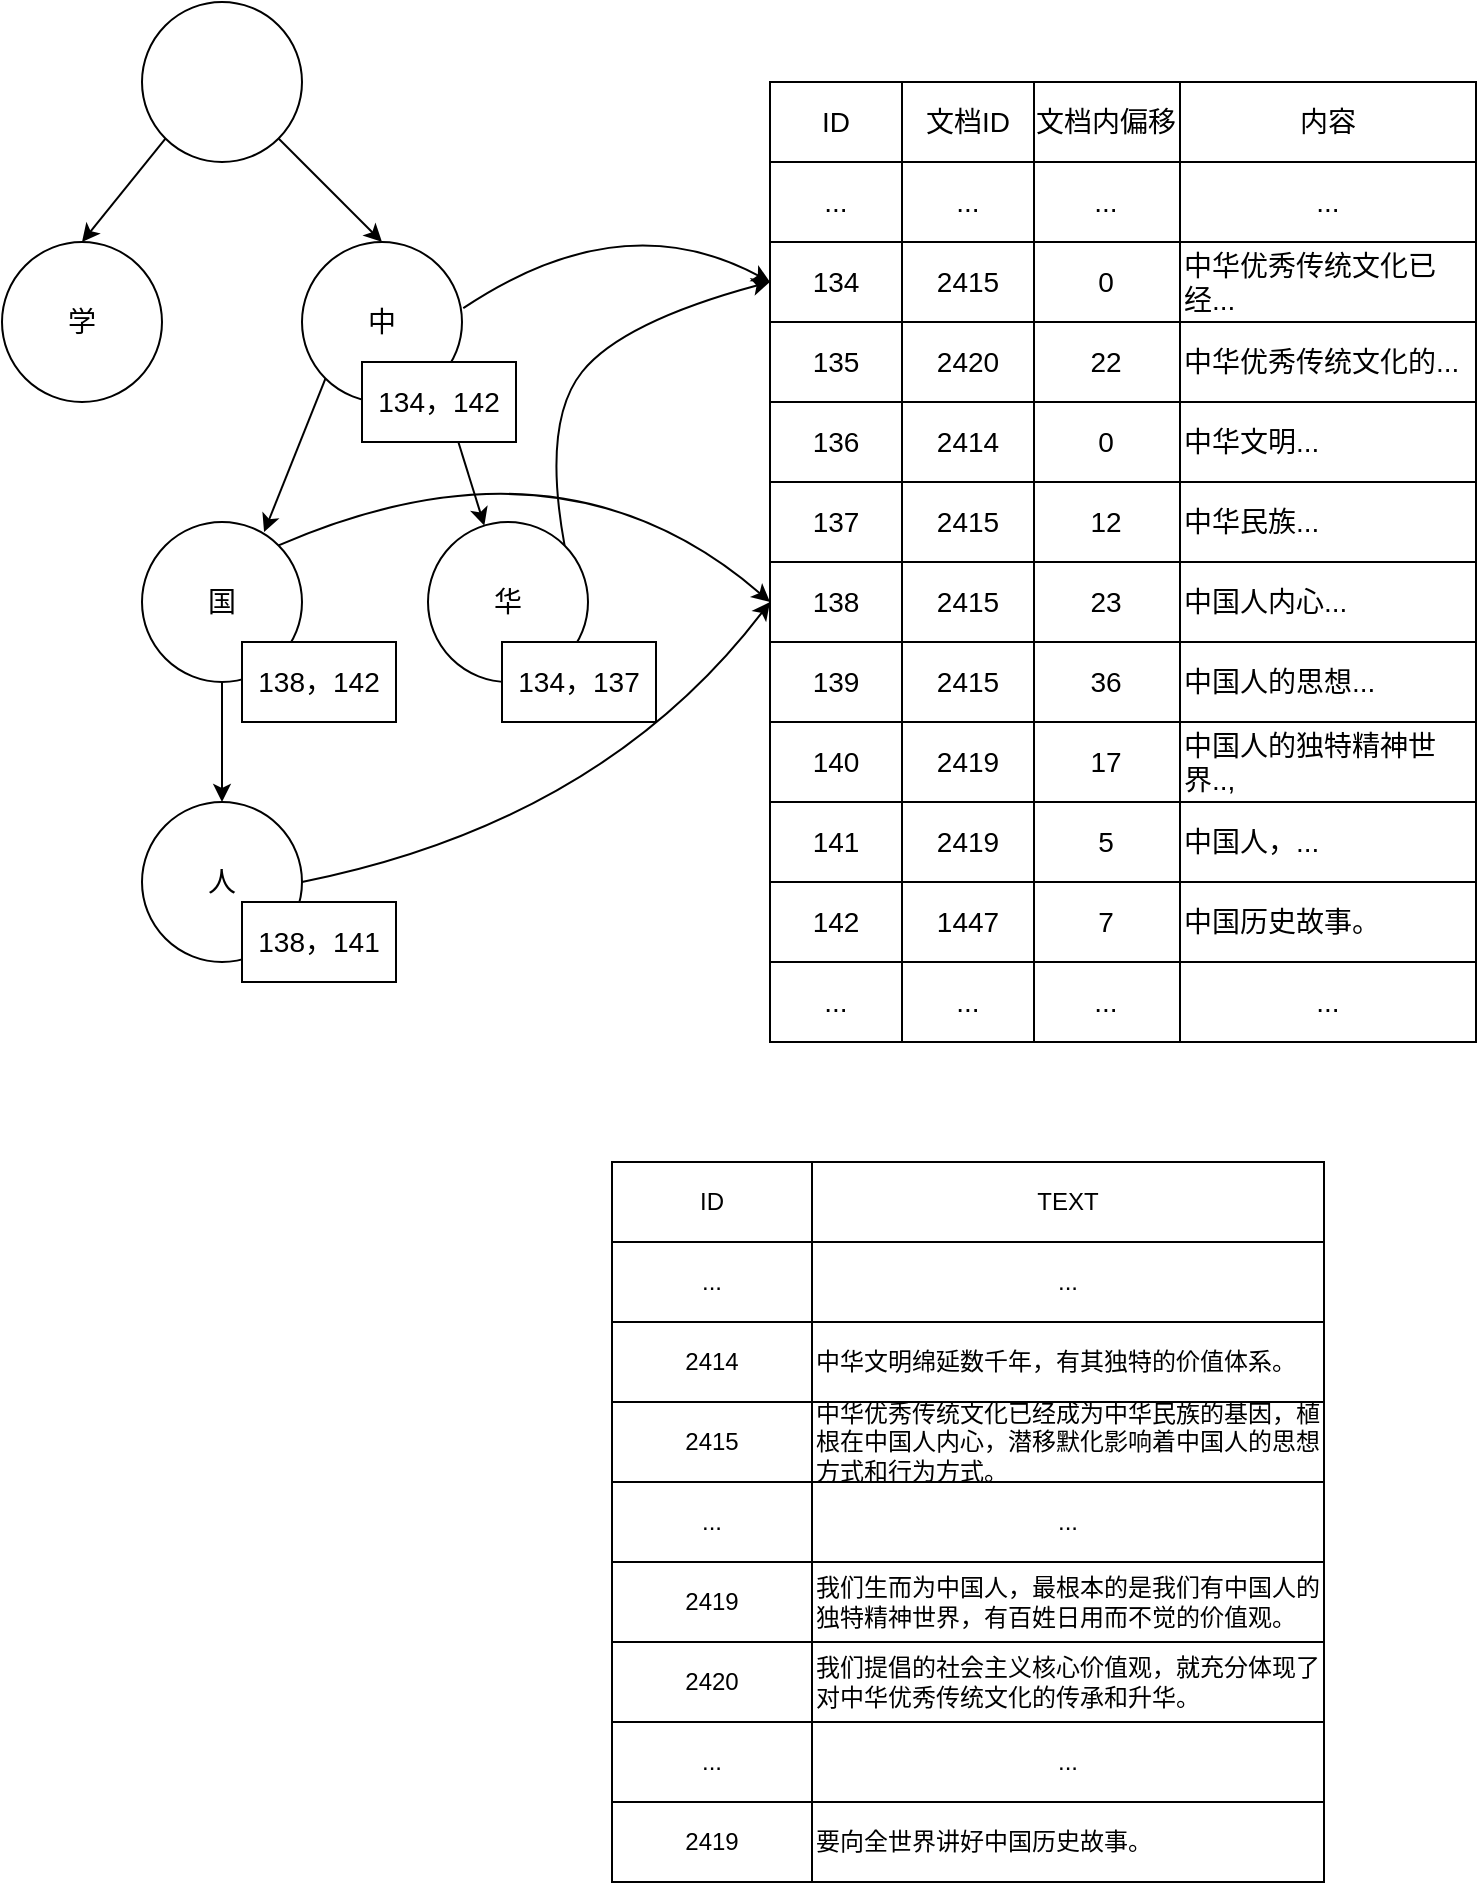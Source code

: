 <mxfile version="22.1.11" type="device">
  <diagram id="kgpKYQtTHZ0yAKxKKP6v" name="Page-1">
    <mxGraphModel dx="1004" dy="744" grid="1" gridSize="10" guides="1" tooltips="1" connect="1" arrows="1" fold="1" page="1" pageScale="1" pageWidth="850" pageHeight="1100" math="0" shadow="0">
      <root>
        <mxCell id="0" />
        <mxCell id="1" parent="0" />
        <mxCell id="dLxeThP5IGCeZcF5y2Jn-1" value="ID" style="whiteSpace=wrap;html=1;align=center;fontSize=14;" parent="1" vertex="1">
          <mxGeometry x="434" y="80" width="66" height="40" as="geometry" />
        </mxCell>
        <mxCell id="dLxeThP5IGCeZcF5y2Jn-17" value="" style="ellipse;whiteSpace=wrap;html=1;aspect=fixed;fontSize=14;" parent="1" vertex="1">
          <mxGeometry x="120" y="40" width="80" height="80" as="geometry" />
        </mxCell>
        <mxCell id="dLxeThP5IGCeZcF5y2Jn-18" value="学" style="ellipse;whiteSpace=wrap;html=1;aspect=fixed;fontSize=14;" parent="1" vertex="1">
          <mxGeometry x="50" y="160" width="80" height="80" as="geometry" />
        </mxCell>
        <mxCell id="dLxeThP5IGCeZcF5y2Jn-19" value="中" style="ellipse;whiteSpace=wrap;html=1;aspect=fixed;fontSize=14;" parent="1" vertex="1">
          <mxGeometry x="200" y="160" width="80" height="80" as="geometry" />
        </mxCell>
        <mxCell id="dLxeThP5IGCeZcF5y2Jn-21" value="国" style="ellipse;whiteSpace=wrap;html=1;aspect=fixed;fontSize=14;" parent="1" vertex="1">
          <mxGeometry x="120" y="300" width="80" height="80" as="geometry" />
        </mxCell>
        <mxCell id="dLxeThP5IGCeZcF5y2Jn-22" value="人" style="ellipse;whiteSpace=wrap;html=1;aspect=fixed;fontSize=14;" parent="1" vertex="1">
          <mxGeometry x="120" y="440" width="80" height="80" as="geometry" />
        </mxCell>
        <mxCell id="dLxeThP5IGCeZcF5y2Jn-24" value="134" style="rounded=0;whiteSpace=wrap;html=1;fontSize=14;" parent="1" vertex="1">
          <mxGeometry x="434" y="160" width="66" height="40" as="geometry" />
        </mxCell>
        <mxCell id="dLxeThP5IGCeZcF5y2Jn-25" value="135" style="rounded=0;whiteSpace=wrap;html=1;fontSize=14;" parent="1" vertex="1">
          <mxGeometry x="434" y="200" width="66" height="40" as="geometry" />
        </mxCell>
        <mxCell id="dLxeThP5IGCeZcF5y2Jn-33" value="" style="curved=1;endArrow=classic;html=1;rounded=0;exitX=1.008;exitY=0.413;exitDx=0;exitDy=0;exitPerimeter=0;entryX=0;entryY=0.5;entryDx=0;entryDy=0;fontSize=14;" parent="1" source="dLxeThP5IGCeZcF5y2Jn-19" target="dLxeThP5IGCeZcF5y2Jn-24" edge="1">
          <mxGeometry width="50" height="50" relative="1" as="geometry">
            <mxPoint x="380" y="270" as="sourcePoint" />
            <mxPoint x="430" y="220" as="targetPoint" />
            <Array as="points">
              <mxPoint x="360" y="140" />
            </Array>
          </mxGeometry>
        </mxCell>
        <mxCell id="dLxeThP5IGCeZcF5y2Jn-34" value="136" style="rounded=0;whiteSpace=wrap;html=1;fontSize=14;" parent="1" vertex="1">
          <mxGeometry x="434" y="240" width="66" height="40" as="geometry" />
        </mxCell>
        <mxCell id="dLxeThP5IGCeZcF5y2Jn-35" value="" style="curved=1;endArrow=classic;html=1;rounded=0;exitX=1;exitY=0;exitDx=0;exitDy=0;entryX=0;entryY=0.5;entryDx=0;entryDy=0;fontSize=14;" parent="1" source="dLxeThP5IGCeZcF5y2Jn-21" target="dLxeThP5IGCeZcF5y2Jn-39" edge="1">
          <mxGeometry width="50" height="50" relative="1" as="geometry">
            <mxPoint x="360" y="320" as="sourcePoint" />
            <mxPoint x="410" y="270" as="targetPoint" />
            <Array as="points">
              <mxPoint x="330" y="250" />
            </Array>
          </mxGeometry>
        </mxCell>
        <mxCell id="dLxeThP5IGCeZcF5y2Jn-36" value="" style="endArrow=classic;html=1;rounded=0;exitX=1;exitY=1;exitDx=0;exitDy=0;entryX=0.5;entryY=0;entryDx=0;entryDy=0;fontSize=14;" parent="1" source="dLxeThP5IGCeZcF5y2Jn-17" target="dLxeThP5IGCeZcF5y2Jn-19" edge="1">
          <mxGeometry width="50" height="50" relative="1" as="geometry">
            <mxPoint x="-10" y="250" as="sourcePoint" />
            <mxPoint x="40" y="200" as="targetPoint" />
          </mxGeometry>
        </mxCell>
        <mxCell id="dLxeThP5IGCeZcF5y2Jn-37" value="" style="curved=1;endArrow=classic;html=1;rounded=0;exitX=1;exitY=0;exitDx=0;exitDy=0;entryX=0;entryY=0.5;entryDx=0;entryDy=0;fontSize=14;" parent="1" source="dLxeThP5IGCeZcF5y2Jn-23" target="dLxeThP5IGCeZcF5y2Jn-24" edge="1">
          <mxGeometry width="50" height="50" relative="1" as="geometry">
            <mxPoint x="288" y="342" as="sourcePoint" />
            <mxPoint x="400" y="300" as="targetPoint" />
            <Array as="points">
              <mxPoint x="320" y="250" />
              <mxPoint x="360" y="200" />
            </Array>
          </mxGeometry>
        </mxCell>
        <mxCell id="dLxeThP5IGCeZcF5y2Jn-38" value="137" style="rounded=0;whiteSpace=wrap;html=1;fontSize=14;" parent="1" vertex="1">
          <mxGeometry x="434" y="280" width="66" height="40" as="geometry" />
        </mxCell>
        <mxCell id="dLxeThP5IGCeZcF5y2Jn-39" value="138" style="rounded=0;whiteSpace=wrap;html=1;fontSize=14;" parent="1" vertex="1">
          <mxGeometry x="434" y="320" width="66" height="40" as="geometry" />
        </mxCell>
        <mxCell id="dLxeThP5IGCeZcF5y2Jn-40" value="" style="endArrow=classic;html=1;rounded=0;exitX=0;exitY=1;exitDx=0;exitDy=0;entryX=0.763;entryY=0.063;entryDx=0;entryDy=0;entryPerimeter=0;fontSize=14;" parent="1" source="dLxeThP5IGCeZcF5y2Jn-19" target="dLxeThP5IGCeZcF5y2Jn-21" edge="1">
          <mxGeometry width="50" height="50" relative="1" as="geometry">
            <mxPoint x="190" y="190" as="sourcePoint" />
            <mxPoint x="232" y="232" as="targetPoint" />
          </mxGeometry>
        </mxCell>
        <mxCell id="dLxeThP5IGCeZcF5y2Jn-41" value="" style="endArrow=classic;html=1;rounded=0;exitX=1;exitY=1;exitDx=0;exitDy=0;fontSize=14;" parent="1" source="dLxeThP5IGCeZcF5y2Jn-19" target="dLxeThP5IGCeZcF5y2Jn-23" edge="1">
          <mxGeometry width="50" height="50" relative="1" as="geometry">
            <mxPoint x="260" y="300" as="sourcePoint" />
            <mxPoint x="260" y="330" as="targetPoint" />
          </mxGeometry>
        </mxCell>
        <mxCell id="dLxeThP5IGCeZcF5y2Jn-42" value="" style="endArrow=classic;html=1;rounded=0;exitX=0.5;exitY=1;exitDx=0;exitDy=0;entryX=0.5;entryY=0;entryDx=0;entryDy=0;fontSize=14;" parent="1" source="dLxeThP5IGCeZcF5y2Jn-21" target="dLxeThP5IGCeZcF5y2Jn-22" edge="1">
          <mxGeometry width="50" height="50" relative="1" as="geometry">
            <mxPoint x="110" y="550" as="sourcePoint" />
            <mxPoint x="160" y="500" as="targetPoint" />
          </mxGeometry>
        </mxCell>
        <mxCell id="dLxeThP5IGCeZcF5y2Jn-43" value="" style="endArrow=classic;html=1;rounded=0;exitX=0;exitY=1;exitDx=0;exitDy=0;entryX=0.5;entryY=0;entryDx=0;entryDy=0;fontSize=14;" parent="1" source="dLxeThP5IGCeZcF5y2Jn-17" target="dLxeThP5IGCeZcF5y2Jn-18" edge="1">
          <mxGeometry width="50" height="50" relative="1" as="geometry">
            <mxPoint x="190" y="190" as="sourcePoint" />
            <mxPoint x="232" y="232" as="targetPoint" />
          </mxGeometry>
        </mxCell>
        <mxCell id="dLxeThP5IGCeZcF5y2Jn-23" value="华" style="ellipse;whiteSpace=wrap;html=1;aspect=fixed;fontSize=14;" parent="1" vertex="1">
          <mxGeometry x="263" y="300" width="80" height="80" as="geometry" />
        </mxCell>
        <mxCell id="dLxeThP5IGCeZcF5y2Jn-51" value="2414" style="rounded=0;whiteSpace=wrap;html=1;" parent="1" vertex="1">
          <mxGeometry x="355" y="700" width="100" height="40" as="geometry" />
        </mxCell>
        <mxCell id="dLxeThP5IGCeZcF5y2Jn-53" value="2415" style="rounded=0;whiteSpace=wrap;html=1;" parent="1" vertex="1">
          <mxGeometry x="355" y="740" width="100" height="40" as="geometry" />
        </mxCell>
        <mxCell id="dLxeThP5IGCeZcF5y2Jn-54" value="..." style="rounded=0;whiteSpace=wrap;html=1;" parent="1" vertex="1">
          <mxGeometry x="355" y="780" width="100" height="40" as="geometry" />
        </mxCell>
        <mxCell id="dLxeThP5IGCeZcF5y2Jn-55" value="2419" style="rounded=0;whiteSpace=wrap;html=1;" parent="1" vertex="1">
          <mxGeometry x="355" y="820" width="100" height="40" as="geometry" />
        </mxCell>
        <mxCell id="dLxeThP5IGCeZcF5y2Jn-56" value="..." style="rounded=0;whiteSpace=wrap;html=1;" parent="1" vertex="1">
          <mxGeometry x="355" y="660" width="100" height="40" as="geometry" />
        </mxCell>
        <mxCell id="dLxeThP5IGCeZcF5y2Jn-58" value="ID" style="rounded=0;whiteSpace=wrap;html=1;" parent="1" vertex="1">
          <mxGeometry x="355" y="620" width="100" height="40" as="geometry" />
        </mxCell>
        <mxCell id="dLxeThP5IGCeZcF5y2Jn-59" value="中华文明绵延数千年，有其独特的价值体系。" style="rounded=0;whiteSpace=wrap;html=1;align=left;" parent="1" vertex="1">
          <mxGeometry x="455" y="700" width="256" height="40" as="geometry" />
        </mxCell>
        <mxCell id="dLxeThP5IGCeZcF5y2Jn-61" value="中华优秀传统文化已经成为中华民族的基因，植根在中国人内心，潜移默化影响着中国人的思想方式和行为方式。" style="rounded=0;whiteSpace=wrap;html=1;align=left;" parent="1" vertex="1">
          <mxGeometry x="455" y="740" width="256" height="40" as="geometry" />
        </mxCell>
        <mxCell id="dLxeThP5IGCeZcF5y2Jn-62" value="..." style="rounded=0;whiteSpace=wrap;html=1;" parent="1" vertex="1">
          <mxGeometry x="455" y="780" width="256" height="40" as="geometry" />
        </mxCell>
        <mxCell id="dLxeThP5IGCeZcF5y2Jn-63" value="我们生而为中国人，最根本的是我们有中国人的独特精神世界，有百姓日用而不觉的价值观。" style="rounded=0;whiteSpace=wrap;html=1;align=left;" parent="1" vertex="1">
          <mxGeometry x="455" y="820" width="256" height="40" as="geometry" />
        </mxCell>
        <mxCell id="dLxeThP5IGCeZcF5y2Jn-64" value="..." style="rounded=0;whiteSpace=wrap;html=1;" parent="1" vertex="1">
          <mxGeometry x="455" y="660" width="256" height="40" as="geometry" />
        </mxCell>
        <mxCell id="dLxeThP5IGCeZcF5y2Jn-65" value="TEXT" style="rounded=0;whiteSpace=wrap;html=1;" parent="1" vertex="1">
          <mxGeometry x="455" y="620" width="256" height="40" as="geometry" />
        </mxCell>
        <mxCell id="dLxeThP5IGCeZcF5y2Jn-66" value="2420" style="rounded=0;whiteSpace=wrap;html=1;" parent="1" vertex="1">
          <mxGeometry x="355" y="860" width="100" height="40" as="geometry" />
        </mxCell>
        <mxCell id="dLxeThP5IGCeZcF5y2Jn-67" value="我们提倡的社会主义核心价值观，就充分体现了对中华优秀传统文化的传承和升华。" style="rounded=0;whiteSpace=wrap;html=1;align=left;" parent="1" vertex="1">
          <mxGeometry x="455" y="860" width="256" height="40" as="geometry" />
        </mxCell>
        <mxCell id="dLxeThP5IGCeZcF5y2Jn-68" value="..." style="rounded=0;whiteSpace=wrap;html=1;" parent="1" vertex="1">
          <mxGeometry x="355" y="900" width="100" height="40" as="geometry" />
        </mxCell>
        <mxCell id="dLxeThP5IGCeZcF5y2Jn-69" value="2419" style="rounded=0;whiteSpace=wrap;html=1;" parent="1" vertex="1">
          <mxGeometry x="355" y="940" width="100" height="40" as="geometry" />
        </mxCell>
        <mxCell id="dLxeThP5IGCeZcF5y2Jn-70" value="..." style="rounded=0;whiteSpace=wrap;html=1;" parent="1" vertex="1">
          <mxGeometry x="455" y="900" width="256" height="40" as="geometry" />
        </mxCell>
        <mxCell id="dLxeThP5IGCeZcF5y2Jn-71" value="要向全世界讲好中国历史故事。" style="rounded=0;whiteSpace=wrap;html=1;align=left;" parent="1" vertex="1">
          <mxGeometry x="455" y="940" width="256" height="40" as="geometry" />
        </mxCell>
        <mxCell id="dLxeThP5IGCeZcF5y2Jn-74" value="文档内偏移" style="whiteSpace=wrap;html=1;align=center;fontSize=14;" parent="1" vertex="1">
          <mxGeometry x="565" y="80" width="74" height="40" as="geometry" />
        </mxCell>
        <mxCell id="dLxeThP5IGCeZcF5y2Jn-75" value="0" style="rounded=0;whiteSpace=wrap;html=1;fontSize=14;" parent="1" vertex="1">
          <mxGeometry x="565" y="160" width="74" height="40" as="geometry" />
        </mxCell>
        <mxCell id="dLxeThP5IGCeZcF5y2Jn-76" value="22" style="rounded=0;whiteSpace=wrap;html=1;fontSize=14;" parent="1" vertex="1">
          <mxGeometry x="565" y="200" width="74" height="40" as="geometry" />
        </mxCell>
        <mxCell id="dLxeThP5IGCeZcF5y2Jn-77" value="0" style="rounded=0;whiteSpace=wrap;html=1;fontSize=14;" parent="1" vertex="1">
          <mxGeometry x="565" y="240" width="74" height="40" as="geometry" />
        </mxCell>
        <mxCell id="dLxeThP5IGCeZcF5y2Jn-78" value="12" style="rounded=0;whiteSpace=wrap;html=1;fontSize=14;" parent="1" vertex="1">
          <mxGeometry x="565" y="280" width="74" height="40" as="geometry" />
        </mxCell>
        <mxCell id="dLxeThP5IGCeZcF5y2Jn-79" value="23" style="rounded=0;whiteSpace=wrap;html=1;fontSize=14;" parent="1" vertex="1">
          <mxGeometry x="565" y="320" width="74" height="40" as="geometry" />
        </mxCell>
        <mxCell id="dLxeThP5IGCeZcF5y2Jn-80" value="139" style="rounded=0;whiteSpace=wrap;html=1;fontSize=14;" parent="1" vertex="1">
          <mxGeometry x="434" y="360" width="66" height="40" as="geometry" />
        </mxCell>
        <mxCell id="dLxeThP5IGCeZcF5y2Jn-81" value="36" style="rounded=0;whiteSpace=wrap;html=1;fontSize=14;" parent="1" vertex="1">
          <mxGeometry x="565" y="360" width="74" height="40" as="geometry" />
        </mxCell>
        <mxCell id="dLxeThP5IGCeZcF5y2Jn-82" value="140" style="rounded=0;whiteSpace=wrap;html=1;fontSize=14;" parent="1" vertex="1">
          <mxGeometry x="434" y="400" width="66" height="40" as="geometry" />
        </mxCell>
        <mxCell id="dLxeThP5IGCeZcF5y2Jn-83" value="17" style="rounded=0;whiteSpace=wrap;html=1;fontSize=14;" parent="1" vertex="1">
          <mxGeometry x="565" y="400" width="74" height="40" as="geometry" />
        </mxCell>
        <mxCell id="dLxeThP5IGCeZcF5y2Jn-84" value="141" style="rounded=0;whiteSpace=wrap;html=1;fontSize=14;" parent="1" vertex="1">
          <mxGeometry x="434" y="440" width="66" height="40" as="geometry" />
        </mxCell>
        <mxCell id="dLxeThP5IGCeZcF5y2Jn-85" value="5" style="rounded=0;whiteSpace=wrap;html=1;fontSize=14;" parent="1" vertex="1">
          <mxGeometry x="565" y="440" width="74" height="40" as="geometry" />
        </mxCell>
        <mxCell id="dLxeThP5IGCeZcF5y2Jn-86" value="" style="curved=1;endArrow=classic;html=1;rounded=0;exitX=1;exitY=0.5;exitDx=0;exitDy=0;entryX=0;entryY=0.5;entryDx=0;entryDy=0;fontSize=14;" parent="1" source="dLxeThP5IGCeZcF5y2Jn-22" target="dLxeThP5IGCeZcF5y2Jn-39" edge="1">
          <mxGeometry width="50" height="50" relative="1" as="geometry">
            <mxPoint x="270" y="470" as="sourcePoint" />
            <mxPoint x="320" y="420" as="targetPoint" />
            <Array as="points">
              <mxPoint x="350" y="450" />
            </Array>
          </mxGeometry>
        </mxCell>
        <mxCell id="dLxeThP5IGCeZcF5y2Jn-87" value="内容" style="whiteSpace=wrap;html=1;align=center;fontSize=14;" parent="1" vertex="1">
          <mxGeometry x="639" y="80" width="148" height="40" as="geometry" />
        </mxCell>
        <mxCell id="dLxeThP5IGCeZcF5y2Jn-88" value="中华优秀传统文化已经..." style="rounded=0;whiteSpace=wrap;html=1;align=left;fontSize=14;" parent="1" vertex="1">
          <mxGeometry x="639" y="160" width="148" height="40" as="geometry" />
        </mxCell>
        <mxCell id="dLxeThP5IGCeZcF5y2Jn-89" value="中华优秀传统文化的..." style="rounded=0;whiteSpace=wrap;html=1;align=left;fontSize=14;" parent="1" vertex="1">
          <mxGeometry x="639" y="200" width="148" height="40" as="geometry" />
        </mxCell>
        <mxCell id="dLxeThP5IGCeZcF5y2Jn-90" value="中华文明..." style="rounded=0;whiteSpace=wrap;html=1;align=left;fontSize=14;" parent="1" vertex="1">
          <mxGeometry x="639" y="240" width="148" height="40" as="geometry" />
        </mxCell>
        <mxCell id="dLxeThP5IGCeZcF5y2Jn-91" value="中华民族..." style="rounded=0;whiteSpace=wrap;html=1;align=left;fontSize=14;" parent="1" vertex="1">
          <mxGeometry x="639" y="280" width="148" height="40" as="geometry" />
        </mxCell>
        <mxCell id="dLxeThP5IGCeZcF5y2Jn-92" value="中国人内心..." style="rounded=0;whiteSpace=wrap;html=1;align=left;fontSize=14;" parent="1" vertex="1">
          <mxGeometry x="639" y="320" width="148" height="40" as="geometry" />
        </mxCell>
        <mxCell id="dLxeThP5IGCeZcF5y2Jn-93" value="中国人的思想..." style="rounded=0;whiteSpace=wrap;html=1;align=left;fontSize=14;" parent="1" vertex="1">
          <mxGeometry x="639" y="360" width="148" height="40" as="geometry" />
        </mxCell>
        <mxCell id="dLxeThP5IGCeZcF5y2Jn-94" value="中国人的独特精神世界..," style="rounded=0;whiteSpace=wrap;html=1;align=left;fontSize=14;" parent="1" vertex="1">
          <mxGeometry x="639" y="400" width="148" height="40" as="geometry" />
        </mxCell>
        <mxCell id="dLxeThP5IGCeZcF5y2Jn-95" value="中国人，..." style="rounded=0;whiteSpace=wrap;html=1;align=left;fontSize=14;" parent="1" vertex="1">
          <mxGeometry x="639" y="440" width="148" height="40" as="geometry" />
        </mxCell>
        <mxCell id="dLxeThP5IGCeZcF5y2Jn-97" value="142" style="rounded=0;whiteSpace=wrap;html=1;fontSize=14;" parent="1" vertex="1">
          <mxGeometry x="434" y="480" width="66" height="40" as="geometry" />
        </mxCell>
        <mxCell id="dLxeThP5IGCeZcF5y2Jn-98" value="7" style="rounded=0;whiteSpace=wrap;html=1;fontSize=14;" parent="1" vertex="1">
          <mxGeometry x="565" y="480" width="74" height="40" as="geometry" />
        </mxCell>
        <mxCell id="dLxeThP5IGCeZcF5y2Jn-99" value="中国历史故事。" style="rounded=0;whiteSpace=wrap;html=1;align=left;fontSize=14;" parent="1" vertex="1">
          <mxGeometry x="639" y="480" width="148" height="40" as="geometry" />
        </mxCell>
        <mxCell id="Xe77bk4C7D_hDonBxxjW-1" value="文档ID" style="whiteSpace=wrap;html=1;align=center;fontSize=14;" parent="1" vertex="1">
          <mxGeometry x="500" y="80" width="66" height="40" as="geometry" />
        </mxCell>
        <mxCell id="Xe77bk4C7D_hDonBxxjW-2" value="2415" style="rounded=0;whiteSpace=wrap;html=1;fontSize=14;" parent="1" vertex="1">
          <mxGeometry x="500" y="160" width="66" height="40" as="geometry" />
        </mxCell>
        <mxCell id="Xe77bk4C7D_hDonBxxjW-3" value="2420" style="rounded=0;whiteSpace=wrap;html=1;fontSize=14;" parent="1" vertex="1">
          <mxGeometry x="500" y="200" width="66" height="40" as="geometry" />
        </mxCell>
        <mxCell id="Xe77bk4C7D_hDonBxxjW-4" value="2414" style="rounded=0;whiteSpace=wrap;html=1;fontSize=14;" parent="1" vertex="1">
          <mxGeometry x="500" y="240" width="66" height="40" as="geometry" />
        </mxCell>
        <mxCell id="Xe77bk4C7D_hDonBxxjW-5" value="2415" style="rounded=0;whiteSpace=wrap;html=1;fontSize=14;" parent="1" vertex="1">
          <mxGeometry x="500" y="280" width="66" height="40" as="geometry" />
        </mxCell>
        <mxCell id="Xe77bk4C7D_hDonBxxjW-6" value="2415" style="rounded=0;whiteSpace=wrap;html=1;fontSize=14;" parent="1" vertex="1">
          <mxGeometry x="500" y="320" width="66" height="40" as="geometry" />
        </mxCell>
        <mxCell id="Xe77bk4C7D_hDonBxxjW-7" value="2415" style="rounded=0;whiteSpace=wrap;html=1;fontSize=14;" parent="1" vertex="1">
          <mxGeometry x="500" y="360" width="66" height="40" as="geometry" />
        </mxCell>
        <mxCell id="Xe77bk4C7D_hDonBxxjW-8" value="2419" style="rounded=0;whiteSpace=wrap;html=1;fontSize=14;" parent="1" vertex="1">
          <mxGeometry x="500" y="400" width="66" height="40" as="geometry" />
        </mxCell>
        <mxCell id="Xe77bk4C7D_hDonBxxjW-9" value="2419" style="rounded=0;whiteSpace=wrap;html=1;fontSize=14;" parent="1" vertex="1">
          <mxGeometry x="500" y="440" width="66" height="40" as="geometry" />
        </mxCell>
        <mxCell id="Xe77bk4C7D_hDonBxxjW-10" value="1447" style="rounded=0;whiteSpace=wrap;html=1;fontSize=14;" parent="1" vertex="1">
          <mxGeometry x="500" y="480" width="66" height="40" as="geometry" />
        </mxCell>
        <mxCell id="Xe77bk4C7D_hDonBxxjW-11" value="134，142" style="rounded=0;whiteSpace=wrap;html=1;fontSize=14;" parent="1" vertex="1">
          <mxGeometry x="230" y="220" width="77" height="40" as="geometry" />
        </mxCell>
        <mxCell id="Xe77bk4C7D_hDonBxxjW-12" value="138，142" style="rounded=0;whiteSpace=wrap;html=1;fontSize=14;" parent="1" vertex="1">
          <mxGeometry x="170" y="360" width="77" height="40" as="geometry" />
        </mxCell>
        <mxCell id="Xe77bk4C7D_hDonBxxjW-13" value="138，141" style="rounded=0;whiteSpace=wrap;html=1;fontSize=14;" parent="1" vertex="1">
          <mxGeometry x="170" y="490" width="77" height="40" as="geometry" />
        </mxCell>
        <mxCell id="Xe77bk4C7D_hDonBxxjW-14" value="134，137" style="rounded=0;whiteSpace=wrap;html=1;fontSize=14;" parent="1" vertex="1">
          <mxGeometry x="300" y="360" width="77" height="40" as="geometry" />
        </mxCell>
        <mxCell id="8N_4IgcPzm4mtB6x7_Qe-1" value="..." style="whiteSpace=wrap;html=1;align=center;fontSize=14;" vertex="1" parent="1">
          <mxGeometry x="434" y="120" width="66" height="40" as="geometry" />
        </mxCell>
        <mxCell id="8N_4IgcPzm4mtB6x7_Qe-2" value="..." style="whiteSpace=wrap;html=1;align=center;fontSize=14;" vertex="1" parent="1">
          <mxGeometry x="565" y="120" width="74" height="40" as="geometry" />
        </mxCell>
        <mxCell id="8N_4IgcPzm4mtB6x7_Qe-3" value="..." style="whiteSpace=wrap;html=1;align=center;fontSize=14;" vertex="1" parent="1">
          <mxGeometry x="639" y="120" width="148" height="40" as="geometry" />
        </mxCell>
        <mxCell id="8N_4IgcPzm4mtB6x7_Qe-4" value="..." style="whiteSpace=wrap;html=1;align=center;fontSize=14;" vertex="1" parent="1">
          <mxGeometry x="500" y="120" width="66" height="40" as="geometry" />
        </mxCell>
        <mxCell id="8N_4IgcPzm4mtB6x7_Qe-5" value="..." style="whiteSpace=wrap;html=1;align=center;fontSize=14;" vertex="1" parent="1">
          <mxGeometry x="434" y="520" width="66" height="40" as="geometry" />
        </mxCell>
        <mxCell id="8N_4IgcPzm4mtB6x7_Qe-6" value="..." style="whiteSpace=wrap;html=1;align=center;fontSize=14;" vertex="1" parent="1">
          <mxGeometry x="565" y="520" width="74" height="40" as="geometry" />
        </mxCell>
        <mxCell id="8N_4IgcPzm4mtB6x7_Qe-7" value="..." style="whiteSpace=wrap;html=1;align=center;fontSize=14;" vertex="1" parent="1">
          <mxGeometry x="639" y="520" width="148" height="40" as="geometry" />
        </mxCell>
        <mxCell id="8N_4IgcPzm4mtB6x7_Qe-8" value="..." style="whiteSpace=wrap;html=1;align=center;fontSize=14;" vertex="1" parent="1">
          <mxGeometry x="500" y="520" width="66" height="40" as="geometry" />
        </mxCell>
      </root>
    </mxGraphModel>
  </diagram>
</mxfile>
